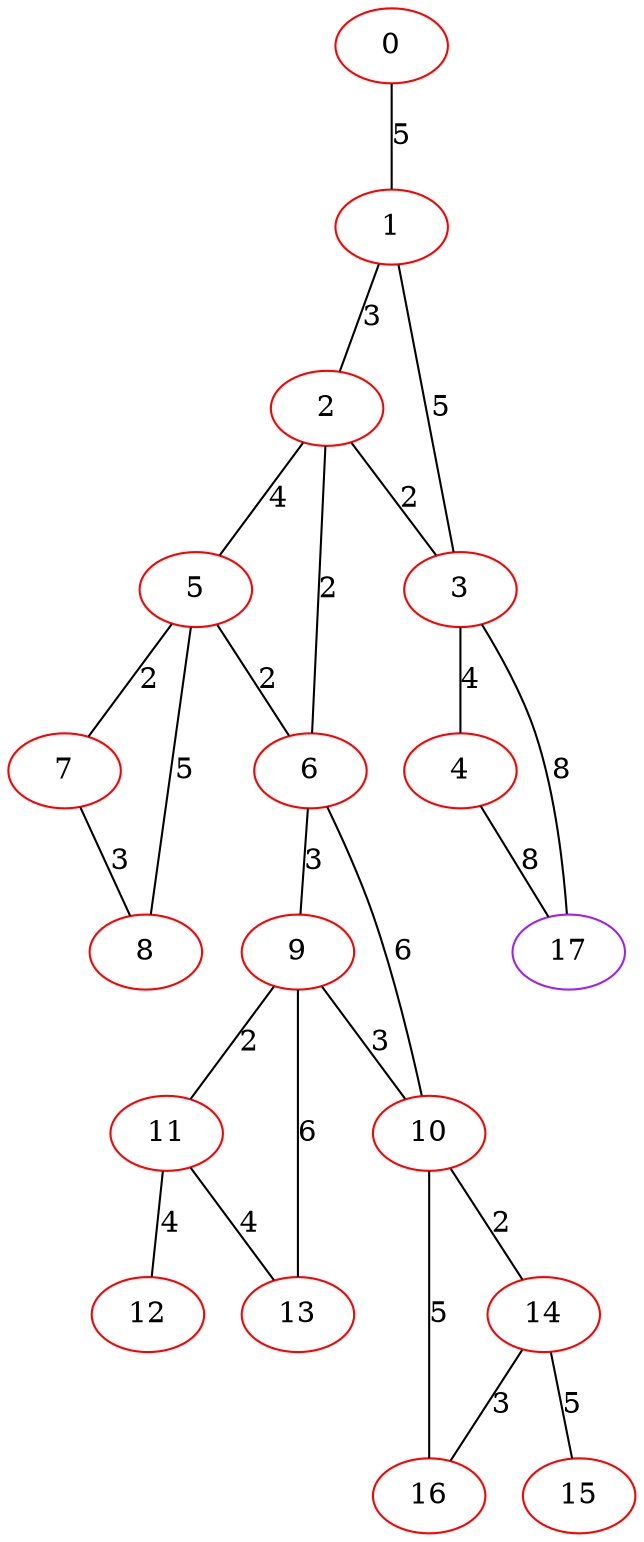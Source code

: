 graph "" {
0 [color=red, weight=1];
1 [color=red, weight=1];
2 [color=red, weight=1];
3 [color=red, weight=1];
4 [color=red, weight=1];
5 [color=red, weight=1];
6 [color=red, weight=1];
7 [color=red, weight=1];
8 [color=red, weight=1];
9 [color=red, weight=1];
10 [color=red, weight=1];
11 [color=red, weight=1];
12 [color=red, weight=1];
13 [color=red, weight=1];
14 [color=red, weight=1];
15 [color=red, weight=1];
16 [color=red, weight=1];
17 [color=purple, weight=4];
0 -- 1  [key=0, label=5];
1 -- 2  [key=0, label=3];
1 -- 3  [key=0, label=5];
2 -- 3  [key=0, label=2];
2 -- 5  [key=0, label=4];
2 -- 6  [key=0, label=2];
3 -- 4  [key=0, label=4];
3 -- 17  [key=0, label=8];
4 -- 17  [key=0, label=8];
5 -- 8  [key=0, label=5];
5 -- 6  [key=0, label=2];
5 -- 7  [key=0, label=2];
6 -- 9  [key=0, label=3];
6 -- 10  [key=0, label=6];
7 -- 8  [key=0, label=3];
9 -- 10  [key=0, label=3];
9 -- 11  [key=0, label=2];
9 -- 13  [key=0, label=6];
10 -- 16  [key=0, label=5];
10 -- 14  [key=0, label=2];
11 -- 12  [key=0, label=4];
11 -- 13  [key=0, label=4];
14 -- 16  [key=0, label=3];
14 -- 15  [key=0, label=5];
}
